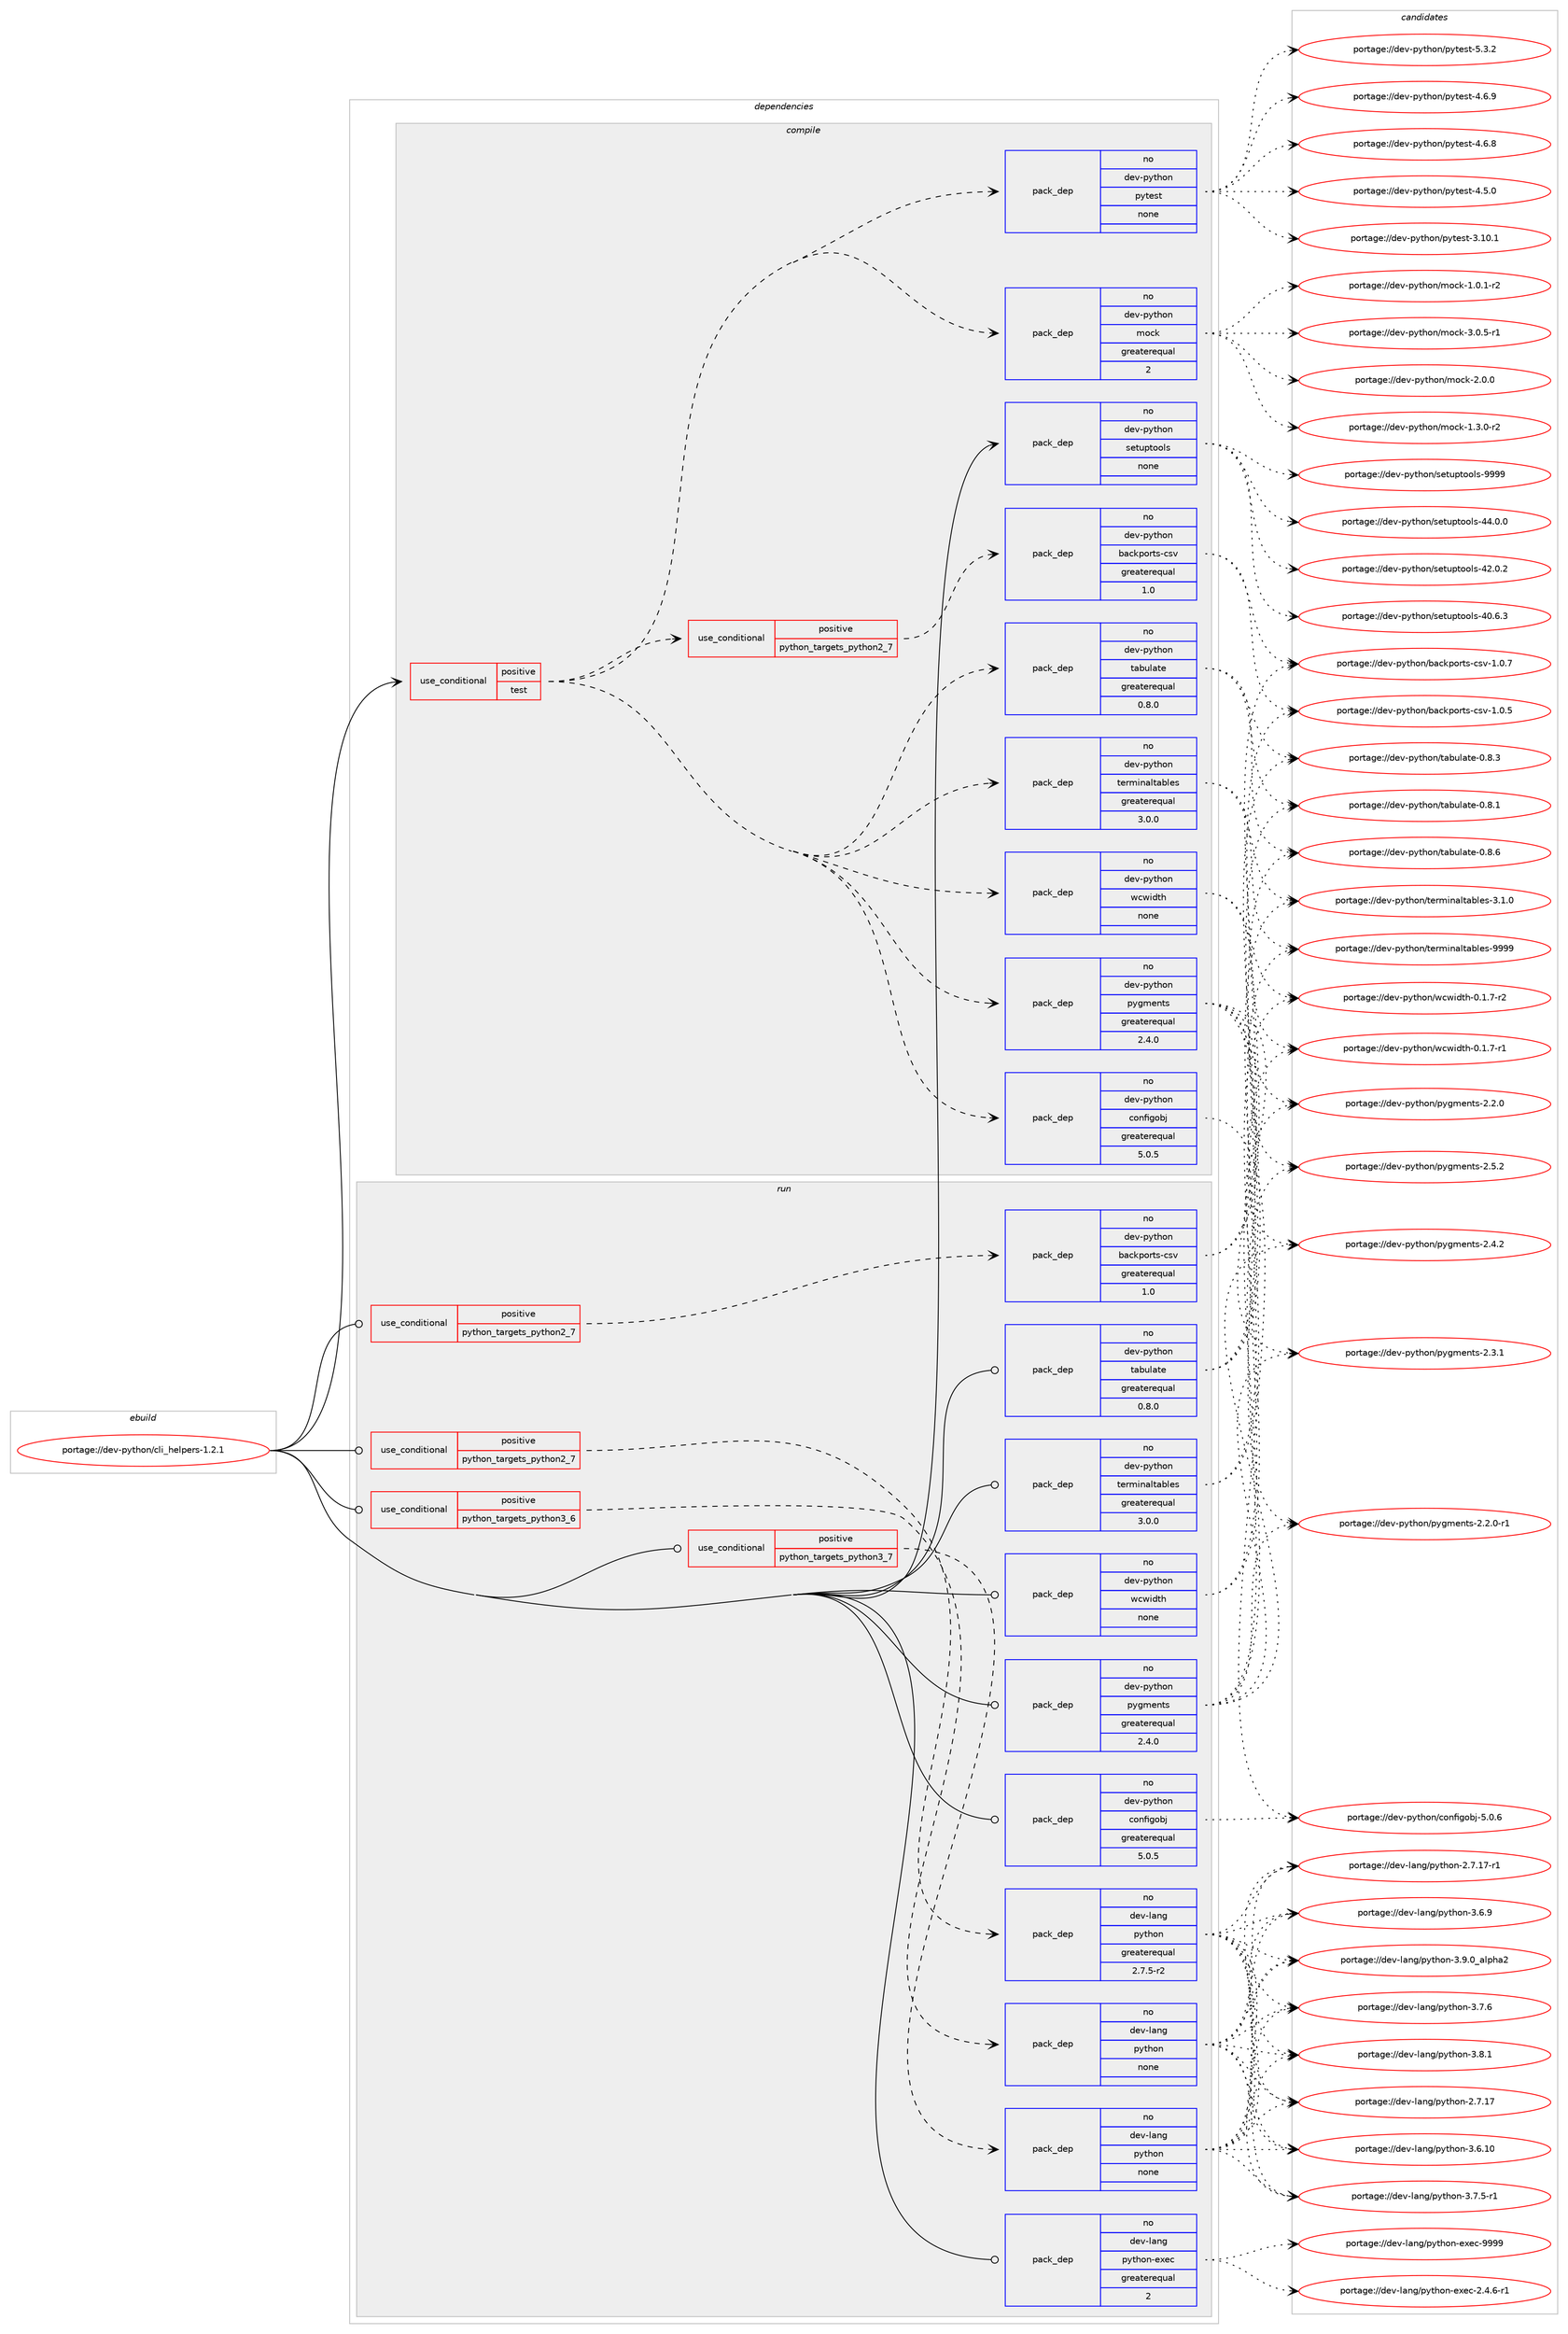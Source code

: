 digraph prolog {

# *************
# Graph options
# *************

newrank=true;
concentrate=true;
compound=true;
graph [rankdir=LR,fontname=Helvetica,fontsize=10,ranksep=1.5];#, ranksep=2.5, nodesep=0.2];
edge  [arrowhead=vee];
node  [fontname=Helvetica,fontsize=10];

# **********
# The ebuild
# **********

subgraph cluster_leftcol {
color=gray;
label=<<i>ebuild</i>>;
id [label="portage://dev-python/cli_helpers-1.2.1", color=red, width=4, href="../dev-python/cli_helpers-1.2.1.svg"];
}

# ****************
# The dependencies
# ****************

subgraph cluster_midcol {
color=gray;
label=<<i>dependencies</i>>;
subgraph cluster_compile {
fillcolor="#eeeeee";
style=filled;
label=<<i>compile</i>>;
subgraph cond117748 {
dependency467042 [label=<<TABLE BORDER="0" CELLBORDER="1" CELLSPACING="0" CELLPADDING="4"><TR><TD ROWSPAN="3" CELLPADDING="10">use_conditional</TD></TR><TR><TD>positive</TD></TR><TR><TD>test</TD></TR></TABLE>>, shape=none, color=red];
subgraph cond117749 {
dependency467043 [label=<<TABLE BORDER="0" CELLBORDER="1" CELLSPACING="0" CELLPADDING="4"><TR><TD ROWSPAN="3" CELLPADDING="10">use_conditional</TD></TR><TR><TD>positive</TD></TR><TR><TD>python_targets_python2_7</TD></TR></TABLE>>, shape=none, color=red];
subgraph pack344287 {
dependency467044 [label=<<TABLE BORDER="0" CELLBORDER="1" CELLSPACING="0" CELLPADDING="4" WIDTH="220"><TR><TD ROWSPAN="6" CELLPADDING="30">pack_dep</TD></TR><TR><TD WIDTH="110">no</TD></TR><TR><TD>dev-python</TD></TR><TR><TD>backports-csv</TD></TR><TR><TD>greaterequal</TD></TR><TR><TD>1.0</TD></TR></TABLE>>, shape=none, color=blue];
}
dependency467043:e -> dependency467044:w [weight=20,style="dashed",arrowhead="vee"];
}
dependency467042:e -> dependency467043:w [weight=20,style="dashed",arrowhead="vee"];
subgraph pack344288 {
dependency467045 [label=<<TABLE BORDER="0" CELLBORDER="1" CELLSPACING="0" CELLPADDING="4" WIDTH="220"><TR><TD ROWSPAN="6" CELLPADDING="30">pack_dep</TD></TR><TR><TD WIDTH="110">no</TD></TR><TR><TD>dev-python</TD></TR><TR><TD>configobj</TD></TR><TR><TD>greaterequal</TD></TR><TR><TD>5.0.5</TD></TR></TABLE>>, shape=none, color=blue];
}
dependency467042:e -> dependency467045:w [weight=20,style="dashed",arrowhead="vee"];
subgraph pack344289 {
dependency467046 [label=<<TABLE BORDER="0" CELLBORDER="1" CELLSPACING="0" CELLPADDING="4" WIDTH="220"><TR><TD ROWSPAN="6" CELLPADDING="30">pack_dep</TD></TR><TR><TD WIDTH="110">no</TD></TR><TR><TD>dev-python</TD></TR><TR><TD>pygments</TD></TR><TR><TD>greaterequal</TD></TR><TR><TD>2.4.0</TD></TR></TABLE>>, shape=none, color=blue];
}
dependency467042:e -> dependency467046:w [weight=20,style="dashed",arrowhead="vee"];
subgraph pack344290 {
dependency467047 [label=<<TABLE BORDER="0" CELLBORDER="1" CELLSPACING="0" CELLPADDING="4" WIDTH="220"><TR><TD ROWSPAN="6" CELLPADDING="30">pack_dep</TD></TR><TR><TD WIDTH="110">no</TD></TR><TR><TD>dev-python</TD></TR><TR><TD>tabulate</TD></TR><TR><TD>greaterequal</TD></TR><TR><TD>0.8.0</TD></TR></TABLE>>, shape=none, color=blue];
}
dependency467042:e -> dependency467047:w [weight=20,style="dashed",arrowhead="vee"];
subgraph pack344291 {
dependency467048 [label=<<TABLE BORDER="0" CELLBORDER="1" CELLSPACING="0" CELLPADDING="4" WIDTH="220"><TR><TD ROWSPAN="6" CELLPADDING="30">pack_dep</TD></TR><TR><TD WIDTH="110">no</TD></TR><TR><TD>dev-python</TD></TR><TR><TD>terminaltables</TD></TR><TR><TD>greaterequal</TD></TR><TR><TD>3.0.0</TD></TR></TABLE>>, shape=none, color=blue];
}
dependency467042:e -> dependency467048:w [weight=20,style="dashed",arrowhead="vee"];
subgraph pack344292 {
dependency467049 [label=<<TABLE BORDER="0" CELLBORDER="1" CELLSPACING="0" CELLPADDING="4" WIDTH="220"><TR><TD ROWSPAN="6" CELLPADDING="30">pack_dep</TD></TR><TR><TD WIDTH="110">no</TD></TR><TR><TD>dev-python</TD></TR><TR><TD>wcwidth</TD></TR><TR><TD>none</TD></TR><TR><TD></TD></TR></TABLE>>, shape=none, color=blue];
}
dependency467042:e -> dependency467049:w [weight=20,style="dashed",arrowhead="vee"];
subgraph pack344293 {
dependency467050 [label=<<TABLE BORDER="0" CELLBORDER="1" CELLSPACING="0" CELLPADDING="4" WIDTH="220"><TR><TD ROWSPAN="6" CELLPADDING="30">pack_dep</TD></TR><TR><TD WIDTH="110">no</TD></TR><TR><TD>dev-python</TD></TR><TR><TD>mock</TD></TR><TR><TD>greaterequal</TD></TR><TR><TD>2</TD></TR></TABLE>>, shape=none, color=blue];
}
dependency467042:e -> dependency467050:w [weight=20,style="dashed",arrowhead="vee"];
subgraph pack344294 {
dependency467051 [label=<<TABLE BORDER="0" CELLBORDER="1" CELLSPACING="0" CELLPADDING="4" WIDTH="220"><TR><TD ROWSPAN="6" CELLPADDING="30">pack_dep</TD></TR><TR><TD WIDTH="110">no</TD></TR><TR><TD>dev-python</TD></TR><TR><TD>pytest</TD></TR><TR><TD>none</TD></TR><TR><TD></TD></TR></TABLE>>, shape=none, color=blue];
}
dependency467042:e -> dependency467051:w [weight=20,style="dashed",arrowhead="vee"];
}
id:e -> dependency467042:w [weight=20,style="solid",arrowhead="vee"];
subgraph pack344295 {
dependency467052 [label=<<TABLE BORDER="0" CELLBORDER="1" CELLSPACING="0" CELLPADDING="4" WIDTH="220"><TR><TD ROWSPAN="6" CELLPADDING="30">pack_dep</TD></TR><TR><TD WIDTH="110">no</TD></TR><TR><TD>dev-python</TD></TR><TR><TD>setuptools</TD></TR><TR><TD>none</TD></TR><TR><TD></TD></TR></TABLE>>, shape=none, color=blue];
}
id:e -> dependency467052:w [weight=20,style="solid",arrowhead="vee"];
}
subgraph cluster_compileandrun {
fillcolor="#eeeeee";
style=filled;
label=<<i>compile and run</i>>;
}
subgraph cluster_run {
fillcolor="#eeeeee";
style=filled;
label=<<i>run</i>>;
subgraph cond117750 {
dependency467053 [label=<<TABLE BORDER="0" CELLBORDER="1" CELLSPACING="0" CELLPADDING="4"><TR><TD ROWSPAN="3" CELLPADDING="10">use_conditional</TD></TR><TR><TD>positive</TD></TR><TR><TD>python_targets_python2_7</TD></TR></TABLE>>, shape=none, color=red];
subgraph pack344296 {
dependency467054 [label=<<TABLE BORDER="0" CELLBORDER="1" CELLSPACING="0" CELLPADDING="4" WIDTH="220"><TR><TD ROWSPAN="6" CELLPADDING="30">pack_dep</TD></TR><TR><TD WIDTH="110">no</TD></TR><TR><TD>dev-lang</TD></TR><TR><TD>python</TD></TR><TR><TD>greaterequal</TD></TR><TR><TD>2.7.5-r2</TD></TR></TABLE>>, shape=none, color=blue];
}
dependency467053:e -> dependency467054:w [weight=20,style="dashed",arrowhead="vee"];
}
id:e -> dependency467053:w [weight=20,style="solid",arrowhead="odot"];
subgraph cond117751 {
dependency467055 [label=<<TABLE BORDER="0" CELLBORDER="1" CELLSPACING="0" CELLPADDING="4"><TR><TD ROWSPAN="3" CELLPADDING="10">use_conditional</TD></TR><TR><TD>positive</TD></TR><TR><TD>python_targets_python2_7</TD></TR></TABLE>>, shape=none, color=red];
subgraph pack344297 {
dependency467056 [label=<<TABLE BORDER="0" CELLBORDER="1" CELLSPACING="0" CELLPADDING="4" WIDTH="220"><TR><TD ROWSPAN="6" CELLPADDING="30">pack_dep</TD></TR><TR><TD WIDTH="110">no</TD></TR><TR><TD>dev-python</TD></TR><TR><TD>backports-csv</TD></TR><TR><TD>greaterequal</TD></TR><TR><TD>1.0</TD></TR></TABLE>>, shape=none, color=blue];
}
dependency467055:e -> dependency467056:w [weight=20,style="dashed",arrowhead="vee"];
}
id:e -> dependency467055:w [weight=20,style="solid",arrowhead="odot"];
subgraph cond117752 {
dependency467057 [label=<<TABLE BORDER="0" CELLBORDER="1" CELLSPACING="0" CELLPADDING="4"><TR><TD ROWSPAN="3" CELLPADDING="10">use_conditional</TD></TR><TR><TD>positive</TD></TR><TR><TD>python_targets_python3_6</TD></TR></TABLE>>, shape=none, color=red];
subgraph pack344298 {
dependency467058 [label=<<TABLE BORDER="0" CELLBORDER="1" CELLSPACING="0" CELLPADDING="4" WIDTH="220"><TR><TD ROWSPAN="6" CELLPADDING="30">pack_dep</TD></TR><TR><TD WIDTH="110">no</TD></TR><TR><TD>dev-lang</TD></TR><TR><TD>python</TD></TR><TR><TD>none</TD></TR><TR><TD></TD></TR></TABLE>>, shape=none, color=blue];
}
dependency467057:e -> dependency467058:w [weight=20,style="dashed",arrowhead="vee"];
}
id:e -> dependency467057:w [weight=20,style="solid",arrowhead="odot"];
subgraph cond117753 {
dependency467059 [label=<<TABLE BORDER="0" CELLBORDER="1" CELLSPACING="0" CELLPADDING="4"><TR><TD ROWSPAN="3" CELLPADDING="10">use_conditional</TD></TR><TR><TD>positive</TD></TR><TR><TD>python_targets_python3_7</TD></TR></TABLE>>, shape=none, color=red];
subgraph pack344299 {
dependency467060 [label=<<TABLE BORDER="0" CELLBORDER="1" CELLSPACING="0" CELLPADDING="4" WIDTH="220"><TR><TD ROWSPAN="6" CELLPADDING="30">pack_dep</TD></TR><TR><TD WIDTH="110">no</TD></TR><TR><TD>dev-lang</TD></TR><TR><TD>python</TD></TR><TR><TD>none</TD></TR><TR><TD></TD></TR></TABLE>>, shape=none, color=blue];
}
dependency467059:e -> dependency467060:w [weight=20,style="dashed",arrowhead="vee"];
}
id:e -> dependency467059:w [weight=20,style="solid",arrowhead="odot"];
subgraph pack344300 {
dependency467061 [label=<<TABLE BORDER="0" CELLBORDER="1" CELLSPACING="0" CELLPADDING="4" WIDTH="220"><TR><TD ROWSPAN="6" CELLPADDING="30">pack_dep</TD></TR><TR><TD WIDTH="110">no</TD></TR><TR><TD>dev-lang</TD></TR><TR><TD>python-exec</TD></TR><TR><TD>greaterequal</TD></TR><TR><TD>2</TD></TR></TABLE>>, shape=none, color=blue];
}
id:e -> dependency467061:w [weight=20,style="solid",arrowhead="odot"];
subgraph pack344301 {
dependency467062 [label=<<TABLE BORDER="0" CELLBORDER="1" CELLSPACING="0" CELLPADDING="4" WIDTH="220"><TR><TD ROWSPAN="6" CELLPADDING="30">pack_dep</TD></TR><TR><TD WIDTH="110">no</TD></TR><TR><TD>dev-python</TD></TR><TR><TD>configobj</TD></TR><TR><TD>greaterequal</TD></TR><TR><TD>5.0.5</TD></TR></TABLE>>, shape=none, color=blue];
}
id:e -> dependency467062:w [weight=20,style="solid",arrowhead="odot"];
subgraph pack344302 {
dependency467063 [label=<<TABLE BORDER="0" CELLBORDER="1" CELLSPACING="0" CELLPADDING="4" WIDTH="220"><TR><TD ROWSPAN="6" CELLPADDING="30">pack_dep</TD></TR><TR><TD WIDTH="110">no</TD></TR><TR><TD>dev-python</TD></TR><TR><TD>pygments</TD></TR><TR><TD>greaterequal</TD></TR><TR><TD>2.4.0</TD></TR></TABLE>>, shape=none, color=blue];
}
id:e -> dependency467063:w [weight=20,style="solid",arrowhead="odot"];
subgraph pack344303 {
dependency467064 [label=<<TABLE BORDER="0" CELLBORDER="1" CELLSPACING="0" CELLPADDING="4" WIDTH="220"><TR><TD ROWSPAN="6" CELLPADDING="30">pack_dep</TD></TR><TR><TD WIDTH="110">no</TD></TR><TR><TD>dev-python</TD></TR><TR><TD>tabulate</TD></TR><TR><TD>greaterequal</TD></TR><TR><TD>0.8.0</TD></TR></TABLE>>, shape=none, color=blue];
}
id:e -> dependency467064:w [weight=20,style="solid",arrowhead="odot"];
subgraph pack344304 {
dependency467065 [label=<<TABLE BORDER="0" CELLBORDER="1" CELLSPACING="0" CELLPADDING="4" WIDTH="220"><TR><TD ROWSPAN="6" CELLPADDING="30">pack_dep</TD></TR><TR><TD WIDTH="110">no</TD></TR><TR><TD>dev-python</TD></TR><TR><TD>terminaltables</TD></TR><TR><TD>greaterequal</TD></TR><TR><TD>3.0.0</TD></TR></TABLE>>, shape=none, color=blue];
}
id:e -> dependency467065:w [weight=20,style="solid",arrowhead="odot"];
subgraph pack344305 {
dependency467066 [label=<<TABLE BORDER="0" CELLBORDER="1" CELLSPACING="0" CELLPADDING="4" WIDTH="220"><TR><TD ROWSPAN="6" CELLPADDING="30">pack_dep</TD></TR><TR><TD WIDTH="110">no</TD></TR><TR><TD>dev-python</TD></TR><TR><TD>wcwidth</TD></TR><TR><TD>none</TD></TR><TR><TD></TD></TR></TABLE>>, shape=none, color=blue];
}
id:e -> dependency467066:w [weight=20,style="solid",arrowhead="odot"];
}
}

# **************
# The candidates
# **************

subgraph cluster_choices {
rank=same;
color=gray;
label=<<i>candidates</i>>;

subgraph choice344287 {
color=black;
nodesep=1;
choice10010111845112121116104111110479897991071121111141161154599115118454946484655 [label="portage://dev-python/backports-csv-1.0.7", color=red, width=4,href="../dev-python/backports-csv-1.0.7.svg"];
choice10010111845112121116104111110479897991071121111141161154599115118454946484653 [label="portage://dev-python/backports-csv-1.0.5", color=red, width=4,href="../dev-python/backports-csv-1.0.5.svg"];
dependency467044:e -> choice10010111845112121116104111110479897991071121111141161154599115118454946484655:w [style=dotted,weight="100"];
dependency467044:e -> choice10010111845112121116104111110479897991071121111141161154599115118454946484653:w [style=dotted,weight="100"];
}
subgraph choice344288 {
color=black;
nodesep=1;
choice10010111845112121116104111110479911111010210510311198106455346484654 [label="portage://dev-python/configobj-5.0.6", color=red, width=4,href="../dev-python/configobj-5.0.6.svg"];
dependency467045:e -> choice10010111845112121116104111110479911111010210510311198106455346484654:w [style=dotted,weight="100"];
}
subgraph choice344289 {
color=black;
nodesep=1;
choice1001011184511212111610411111047112121103109101110116115455046534650 [label="portage://dev-python/pygments-2.5.2", color=red, width=4,href="../dev-python/pygments-2.5.2.svg"];
choice1001011184511212111610411111047112121103109101110116115455046524650 [label="portage://dev-python/pygments-2.4.2", color=red, width=4,href="../dev-python/pygments-2.4.2.svg"];
choice1001011184511212111610411111047112121103109101110116115455046514649 [label="portage://dev-python/pygments-2.3.1", color=red, width=4,href="../dev-python/pygments-2.3.1.svg"];
choice10010111845112121116104111110471121211031091011101161154550465046484511449 [label="portage://dev-python/pygments-2.2.0-r1", color=red, width=4,href="../dev-python/pygments-2.2.0-r1.svg"];
choice1001011184511212111610411111047112121103109101110116115455046504648 [label="portage://dev-python/pygments-2.2.0", color=red, width=4,href="../dev-python/pygments-2.2.0.svg"];
dependency467046:e -> choice1001011184511212111610411111047112121103109101110116115455046534650:w [style=dotted,weight="100"];
dependency467046:e -> choice1001011184511212111610411111047112121103109101110116115455046524650:w [style=dotted,weight="100"];
dependency467046:e -> choice1001011184511212111610411111047112121103109101110116115455046514649:w [style=dotted,weight="100"];
dependency467046:e -> choice10010111845112121116104111110471121211031091011101161154550465046484511449:w [style=dotted,weight="100"];
dependency467046:e -> choice1001011184511212111610411111047112121103109101110116115455046504648:w [style=dotted,weight="100"];
}
subgraph choice344290 {
color=black;
nodesep=1;
choice1001011184511212111610411111047116979811710897116101454846564654 [label="portage://dev-python/tabulate-0.8.6", color=red, width=4,href="../dev-python/tabulate-0.8.6.svg"];
choice1001011184511212111610411111047116979811710897116101454846564651 [label="portage://dev-python/tabulate-0.8.3", color=red, width=4,href="../dev-python/tabulate-0.8.3.svg"];
choice1001011184511212111610411111047116979811710897116101454846564649 [label="portage://dev-python/tabulate-0.8.1", color=red, width=4,href="../dev-python/tabulate-0.8.1.svg"];
dependency467047:e -> choice1001011184511212111610411111047116979811710897116101454846564654:w [style=dotted,weight="100"];
dependency467047:e -> choice1001011184511212111610411111047116979811710897116101454846564651:w [style=dotted,weight="100"];
dependency467047:e -> choice1001011184511212111610411111047116979811710897116101454846564649:w [style=dotted,weight="100"];
}
subgraph choice344291 {
color=black;
nodesep=1;
choice10010111845112121116104111110471161011141091051109710811697981081011154557575757 [label="portage://dev-python/terminaltables-9999", color=red, width=4,href="../dev-python/terminaltables-9999.svg"];
choice1001011184511212111610411111047116101114109105110971081169798108101115455146494648 [label="portage://dev-python/terminaltables-3.1.0", color=red, width=4,href="../dev-python/terminaltables-3.1.0.svg"];
dependency467048:e -> choice10010111845112121116104111110471161011141091051109710811697981081011154557575757:w [style=dotted,weight="100"];
dependency467048:e -> choice1001011184511212111610411111047116101114109105110971081169798108101115455146494648:w [style=dotted,weight="100"];
}
subgraph choice344292 {
color=black;
nodesep=1;
choice1001011184511212111610411111047119991191051001161044548464946554511450 [label="portage://dev-python/wcwidth-0.1.7-r2", color=red, width=4,href="../dev-python/wcwidth-0.1.7-r2.svg"];
choice1001011184511212111610411111047119991191051001161044548464946554511449 [label="portage://dev-python/wcwidth-0.1.7-r1", color=red, width=4,href="../dev-python/wcwidth-0.1.7-r1.svg"];
dependency467049:e -> choice1001011184511212111610411111047119991191051001161044548464946554511450:w [style=dotted,weight="100"];
dependency467049:e -> choice1001011184511212111610411111047119991191051001161044548464946554511449:w [style=dotted,weight="100"];
}
subgraph choice344293 {
color=black;
nodesep=1;
choice1001011184511212111610411111047109111991074551464846534511449 [label="portage://dev-python/mock-3.0.5-r1", color=red, width=4,href="../dev-python/mock-3.0.5-r1.svg"];
choice100101118451121211161041111104710911199107455046484648 [label="portage://dev-python/mock-2.0.0", color=red, width=4,href="../dev-python/mock-2.0.0.svg"];
choice1001011184511212111610411111047109111991074549465146484511450 [label="portage://dev-python/mock-1.3.0-r2", color=red, width=4,href="../dev-python/mock-1.3.0-r2.svg"];
choice1001011184511212111610411111047109111991074549464846494511450 [label="portage://dev-python/mock-1.0.1-r2", color=red, width=4,href="../dev-python/mock-1.0.1-r2.svg"];
dependency467050:e -> choice1001011184511212111610411111047109111991074551464846534511449:w [style=dotted,weight="100"];
dependency467050:e -> choice100101118451121211161041111104710911199107455046484648:w [style=dotted,weight="100"];
dependency467050:e -> choice1001011184511212111610411111047109111991074549465146484511450:w [style=dotted,weight="100"];
dependency467050:e -> choice1001011184511212111610411111047109111991074549464846494511450:w [style=dotted,weight="100"];
}
subgraph choice344294 {
color=black;
nodesep=1;
choice1001011184511212111610411111047112121116101115116455346514650 [label="portage://dev-python/pytest-5.3.2", color=red, width=4,href="../dev-python/pytest-5.3.2.svg"];
choice1001011184511212111610411111047112121116101115116455246544657 [label="portage://dev-python/pytest-4.6.9", color=red, width=4,href="../dev-python/pytest-4.6.9.svg"];
choice1001011184511212111610411111047112121116101115116455246544656 [label="portage://dev-python/pytest-4.6.8", color=red, width=4,href="../dev-python/pytest-4.6.8.svg"];
choice1001011184511212111610411111047112121116101115116455246534648 [label="portage://dev-python/pytest-4.5.0", color=red, width=4,href="../dev-python/pytest-4.5.0.svg"];
choice100101118451121211161041111104711212111610111511645514649484649 [label="portage://dev-python/pytest-3.10.1", color=red, width=4,href="../dev-python/pytest-3.10.1.svg"];
dependency467051:e -> choice1001011184511212111610411111047112121116101115116455346514650:w [style=dotted,weight="100"];
dependency467051:e -> choice1001011184511212111610411111047112121116101115116455246544657:w [style=dotted,weight="100"];
dependency467051:e -> choice1001011184511212111610411111047112121116101115116455246544656:w [style=dotted,weight="100"];
dependency467051:e -> choice1001011184511212111610411111047112121116101115116455246534648:w [style=dotted,weight="100"];
dependency467051:e -> choice100101118451121211161041111104711212111610111511645514649484649:w [style=dotted,weight="100"];
}
subgraph choice344295 {
color=black;
nodesep=1;
choice10010111845112121116104111110471151011161171121161111111081154557575757 [label="portage://dev-python/setuptools-9999", color=red, width=4,href="../dev-python/setuptools-9999.svg"];
choice100101118451121211161041111104711510111611711211611111110811545525246484648 [label="portage://dev-python/setuptools-44.0.0", color=red, width=4,href="../dev-python/setuptools-44.0.0.svg"];
choice100101118451121211161041111104711510111611711211611111110811545525046484650 [label="portage://dev-python/setuptools-42.0.2", color=red, width=4,href="../dev-python/setuptools-42.0.2.svg"];
choice100101118451121211161041111104711510111611711211611111110811545524846544651 [label="portage://dev-python/setuptools-40.6.3", color=red, width=4,href="../dev-python/setuptools-40.6.3.svg"];
dependency467052:e -> choice10010111845112121116104111110471151011161171121161111111081154557575757:w [style=dotted,weight="100"];
dependency467052:e -> choice100101118451121211161041111104711510111611711211611111110811545525246484648:w [style=dotted,weight="100"];
dependency467052:e -> choice100101118451121211161041111104711510111611711211611111110811545525046484650:w [style=dotted,weight="100"];
dependency467052:e -> choice100101118451121211161041111104711510111611711211611111110811545524846544651:w [style=dotted,weight="100"];
}
subgraph choice344296 {
color=black;
nodesep=1;
choice10010111845108971101034711212111610411111045514657464895971081121049750 [label="portage://dev-lang/python-3.9.0_alpha2", color=red, width=4,href="../dev-lang/python-3.9.0_alpha2.svg"];
choice100101118451089711010347112121116104111110455146564649 [label="portage://dev-lang/python-3.8.1", color=red, width=4,href="../dev-lang/python-3.8.1.svg"];
choice100101118451089711010347112121116104111110455146554654 [label="portage://dev-lang/python-3.7.6", color=red, width=4,href="../dev-lang/python-3.7.6.svg"];
choice1001011184510897110103471121211161041111104551465546534511449 [label="portage://dev-lang/python-3.7.5-r1", color=red, width=4,href="../dev-lang/python-3.7.5-r1.svg"];
choice100101118451089711010347112121116104111110455146544657 [label="portage://dev-lang/python-3.6.9", color=red, width=4,href="../dev-lang/python-3.6.9.svg"];
choice10010111845108971101034711212111610411111045514654464948 [label="portage://dev-lang/python-3.6.10", color=red, width=4,href="../dev-lang/python-3.6.10.svg"];
choice100101118451089711010347112121116104111110455046554649554511449 [label="portage://dev-lang/python-2.7.17-r1", color=red, width=4,href="../dev-lang/python-2.7.17-r1.svg"];
choice10010111845108971101034711212111610411111045504655464955 [label="portage://dev-lang/python-2.7.17", color=red, width=4,href="../dev-lang/python-2.7.17.svg"];
dependency467054:e -> choice10010111845108971101034711212111610411111045514657464895971081121049750:w [style=dotted,weight="100"];
dependency467054:e -> choice100101118451089711010347112121116104111110455146564649:w [style=dotted,weight="100"];
dependency467054:e -> choice100101118451089711010347112121116104111110455146554654:w [style=dotted,weight="100"];
dependency467054:e -> choice1001011184510897110103471121211161041111104551465546534511449:w [style=dotted,weight="100"];
dependency467054:e -> choice100101118451089711010347112121116104111110455146544657:w [style=dotted,weight="100"];
dependency467054:e -> choice10010111845108971101034711212111610411111045514654464948:w [style=dotted,weight="100"];
dependency467054:e -> choice100101118451089711010347112121116104111110455046554649554511449:w [style=dotted,weight="100"];
dependency467054:e -> choice10010111845108971101034711212111610411111045504655464955:w [style=dotted,weight="100"];
}
subgraph choice344297 {
color=black;
nodesep=1;
choice10010111845112121116104111110479897991071121111141161154599115118454946484655 [label="portage://dev-python/backports-csv-1.0.7", color=red, width=4,href="../dev-python/backports-csv-1.0.7.svg"];
choice10010111845112121116104111110479897991071121111141161154599115118454946484653 [label="portage://dev-python/backports-csv-1.0.5", color=red, width=4,href="../dev-python/backports-csv-1.0.5.svg"];
dependency467056:e -> choice10010111845112121116104111110479897991071121111141161154599115118454946484655:w [style=dotted,weight="100"];
dependency467056:e -> choice10010111845112121116104111110479897991071121111141161154599115118454946484653:w [style=dotted,weight="100"];
}
subgraph choice344298 {
color=black;
nodesep=1;
choice10010111845108971101034711212111610411111045514657464895971081121049750 [label="portage://dev-lang/python-3.9.0_alpha2", color=red, width=4,href="../dev-lang/python-3.9.0_alpha2.svg"];
choice100101118451089711010347112121116104111110455146564649 [label="portage://dev-lang/python-3.8.1", color=red, width=4,href="../dev-lang/python-3.8.1.svg"];
choice100101118451089711010347112121116104111110455146554654 [label="portage://dev-lang/python-3.7.6", color=red, width=4,href="../dev-lang/python-3.7.6.svg"];
choice1001011184510897110103471121211161041111104551465546534511449 [label="portage://dev-lang/python-3.7.5-r1", color=red, width=4,href="../dev-lang/python-3.7.5-r1.svg"];
choice100101118451089711010347112121116104111110455146544657 [label="portage://dev-lang/python-3.6.9", color=red, width=4,href="../dev-lang/python-3.6.9.svg"];
choice10010111845108971101034711212111610411111045514654464948 [label="portage://dev-lang/python-3.6.10", color=red, width=4,href="../dev-lang/python-3.6.10.svg"];
choice100101118451089711010347112121116104111110455046554649554511449 [label="portage://dev-lang/python-2.7.17-r1", color=red, width=4,href="../dev-lang/python-2.7.17-r1.svg"];
choice10010111845108971101034711212111610411111045504655464955 [label="portage://dev-lang/python-2.7.17", color=red, width=4,href="../dev-lang/python-2.7.17.svg"];
dependency467058:e -> choice10010111845108971101034711212111610411111045514657464895971081121049750:w [style=dotted,weight="100"];
dependency467058:e -> choice100101118451089711010347112121116104111110455146564649:w [style=dotted,weight="100"];
dependency467058:e -> choice100101118451089711010347112121116104111110455146554654:w [style=dotted,weight="100"];
dependency467058:e -> choice1001011184510897110103471121211161041111104551465546534511449:w [style=dotted,weight="100"];
dependency467058:e -> choice100101118451089711010347112121116104111110455146544657:w [style=dotted,weight="100"];
dependency467058:e -> choice10010111845108971101034711212111610411111045514654464948:w [style=dotted,weight="100"];
dependency467058:e -> choice100101118451089711010347112121116104111110455046554649554511449:w [style=dotted,weight="100"];
dependency467058:e -> choice10010111845108971101034711212111610411111045504655464955:w [style=dotted,weight="100"];
}
subgraph choice344299 {
color=black;
nodesep=1;
choice10010111845108971101034711212111610411111045514657464895971081121049750 [label="portage://dev-lang/python-3.9.0_alpha2", color=red, width=4,href="../dev-lang/python-3.9.0_alpha2.svg"];
choice100101118451089711010347112121116104111110455146564649 [label="portage://dev-lang/python-3.8.1", color=red, width=4,href="../dev-lang/python-3.8.1.svg"];
choice100101118451089711010347112121116104111110455146554654 [label="portage://dev-lang/python-3.7.6", color=red, width=4,href="../dev-lang/python-3.7.6.svg"];
choice1001011184510897110103471121211161041111104551465546534511449 [label="portage://dev-lang/python-3.7.5-r1", color=red, width=4,href="../dev-lang/python-3.7.5-r1.svg"];
choice100101118451089711010347112121116104111110455146544657 [label="portage://dev-lang/python-3.6.9", color=red, width=4,href="../dev-lang/python-3.6.9.svg"];
choice10010111845108971101034711212111610411111045514654464948 [label="portage://dev-lang/python-3.6.10", color=red, width=4,href="../dev-lang/python-3.6.10.svg"];
choice100101118451089711010347112121116104111110455046554649554511449 [label="portage://dev-lang/python-2.7.17-r1", color=red, width=4,href="../dev-lang/python-2.7.17-r1.svg"];
choice10010111845108971101034711212111610411111045504655464955 [label="portage://dev-lang/python-2.7.17", color=red, width=4,href="../dev-lang/python-2.7.17.svg"];
dependency467060:e -> choice10010111845108971101034711212111610411111045514657464895971081121049750:w [style=dotted,weight="100"];
dependency467060:e -> choice100101118451089711010347112121116104111110455146564649:w [style=dotted,weight="100"];
dependency467060:e -> choice100101118451089711010347112121116104111110455146554654:w [style=dotted,weight="100"];
dependency467060:e -> choice1001011184510897110103471121211161041111104551465546534511449:w [style=dotted,weight="100"];
dependency467060:e -> choice100101118451089711010347112121116104111110455146544657:w [style=dotted,weight="100"];
dependency467060:e -> choice10010111845108971101034711212111610411111045514654464948:w [style=dotted,weight="100"];
dependency467060:e -> choice100101118451089711010347112121116104111110455046554649554511449:w [style=dotted,weight="100"];
dependency467060:e -> choice10010111845108971101034711212111610411111045504655464955:w [style=dotted,weight="100"];
}
subgraph choice344300 {
color=black;
nodesep=1;
choice10010111845108971101034711212111610411111045101120101994557575757 [label="portage://dev-lang/python-exec-9999", color=red, width=4,href="../dev-lang/python-exec-9999.svg"];
choice10010111845108971101034711212111610411111045101120101994550465246544511449 [label="portage://dev-lang/python-exec-2.4.6-r1", color=red, width=4,href="../dev-lang/python-exec-2.4.6-r1.svg"];
dependency467061:e -> choice10010111845108971101034711212111610411111045101120101994557575757:w [style=dotted,weight="100"];
dependency467061:e -> choice10010111845108971101034711212111610411111045101120101994550465246544511449:w [style=dotted,weight="100"];
}
subgraph choice344301 {
color=black;
nodesep=1;
choice10010111845112121116104111110479911111010210510311198106455346484654 [label="portage://dev-python/configobj-5.0.6", color=red, width=4,href="../dev-python/configobj-5.0.6.svg"];
dependency467062:e -> choice10010111845112121116104111110479911111010210510311198106455346484654:w [style=dotted,weight="100"];
}
subgraph choice344302 {
color=black;
nodesep=1;
choice1001011184511212111610411111047112121103109101110116115455046534650 [label="portage://dev-python/pygments-2.5.2", color=red, width=4,href="../dev-python/pygments-2.5.2.svg"];
choice1001011184511212111610411111047112121103109101110116115455046524650 [label="portage://dev-python/pygments-2.4.2", color=red, width=4,href="../dev-python/pygments-2.4.2.svg"];
choice1001011184511212111610411111047112121103109101110116115455046514649 [label="portage://dev-python/pygments-2.3.1", color=red, width=4,href="../dev-python/pygments-2.3.1.svg"];
choice10010111845112121116104111110471121211031091011101161154550465046484511449 [label="portage://dev-python/pygments-2.2.0-r1", color=red, width=4,href="../dev-python/pygments-2.2.0-r1.svg"];
choice1001011184511212111610411111047112121103109101110116115455046504648 [label="portage://dev-python/pygments-2.2.0", color=red, width=4,href="../dev-python/pygments-2.2.0.svg"];
dependency467063:e -> choice1001011184511212111610411111047112121103109101110116115455046534650:w [style=dotted,weight="100"];
dependency467063:e -> choice1001011184511212111610411111047112121103109101110116115455046524650:w [style=dotted,weight="100"];
dependency467063:e -> choice1001011184511212111610411111047112121103109101110116115455046514649:w [style=dotted,weight="100"];
dependency467063:e -> choice10010111845112121116104111110471121211031091011101161154550465046484511449:w [style=dotted,weight="100"];
dependency467063:e -> choice1001011184511212111610411111047112121103109101110116115455046504648:w [style=dotted,weight="100"];
}
subgraph choice344303 {
color=black;
nodesep=1;
choice1001011184511212111610411111047116979811710897116101454846564654 [label="portage://dev-python/tabulate-0.8.6", color=red, width=4,href="../dev-python/tabulate-0.8.6.svg"];
choice1001011184511212111610411111047116979811710897116101454846564651 [label="portage://dev-python/tabulate-0.8.3", color=red, width=4,href="../dev-python/tabulate-0.8.3.svg"];
choice1001011184511212111610411111047116979811710897116101454846564649 [label="portage://dev-python/tabulate-0.8.1", color=red, width=4,href="../dev-python/tabulate-0.8.1.svg"];
dependency467064:e -> choice1001011184511212111610411111047116979811710897116101454846564654:w [style=dotted,weight="100"];
dependency467064:e -> choice1001011184511212111610411111047116979811710897116101454846564651:w [style=dotted,weight="100"];
dependency467064:e -> choice1001011184511212111610411111047116979811710897116101454846564649:w [style=dotted,weight="100"];
}
subgraph choice344304 {
color=black;
nodesep=1;
choice10010111845112121116104111110471161011141091051109710811697981081011154557575757 [label="portage://dev-python/terminaltables-9999", color=red, width=4,href="../dev-python/terminaltables-9999.svg"];
choice1001011184511212111610411111047116101114109105110971081169798108101115455146494648 [label="portage://dev-python/terminaltables-3.1.0", color=red, width=4,href="../dev-python/terminaltables-3.1.0.svg"];
dependency467065:e -> choice10010111845112121116104111110471161011141091051109710811697981081011154557575757:w [style=dotted,weight="100"];
dependency467065:e -> choice1001011184511212111610411111047116101114109105110971081169798108101115455146494648:w [style=dotted,weight="100"];
}
subgraph choice344305 {
color=black;
nodesep=1;
choice1001011184511212111610411111047119991191051001161044548464946554511450 [label="portage://dev-python/wcwidth-0.1.7-r2", color=red, width=4,href="../dev-python/wcwidth-0.1.7-r2.svg"];
choice1001011184511212111610411111047119991191051001161044548464946554511449 [label="portage://dev-python/wcwidth-0.1.7-r1", color=red, width=4,href="../dev-python/wcwidth-0.1.7-r1.svg"];
dependency467066:e -> choice1001011184511212111610411111047119991191051001161044548464946554511450:w [style=dotted,weight="100"];
dependency467066:e -> choice1001011184511212111610411111047119991191051001161044548464946554511449:w [style=dotted,weight="100"];
}
}

}
